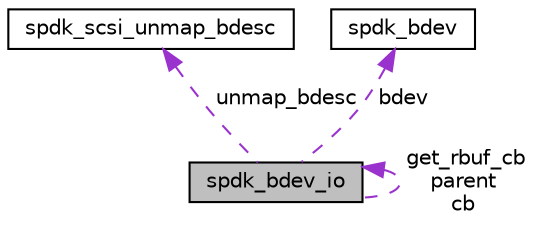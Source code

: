 digraph "spdk_bdev_io"
{
  edge [fontname="Helvetica",fontsize="10",labelfontname="Helvetica",labelfontsize="10"];
  node [fontname="Helvetica",fontsize="10",shape=record];
  Node1 [label="spdk_bdev_io",height=0.2,width=0.4,color="black", fillcolor="grey75", style="filled", fontcolor="black"];
  Node2 -> Node1 [dir="back",color="darkorchid3",fontsize="10",style="dashed",label=" unmap_bdesc" ,fontname="Helvetica"];
  Node2 [label="spdk_scsi_unmap_bdesc",height=0.2,width=0.4,color="black", fillcolor="white", style="filled",URL="$structspdk__scsi__unmap__bdesc.html"];
  Node3 -> Node1 [dir="back",color="darkorchid3",fontsize="10",style="dashed",label=" bdev" ,fontname="Helvetica"];
  Node3 [label="spdk_bdev",height=0.2,width=0.4,color="black", fillcolor="white", style="filled",URL="$structspdk__bdev.html",tooltip="SPDK block device. "];
  Node1 -> Node1 [dir="back",color="darkorchid3",fontsize="10",style="dashed",label=" get_rbuf_cb\nparent\ncb" ,fontname="Helvetica"];
}

